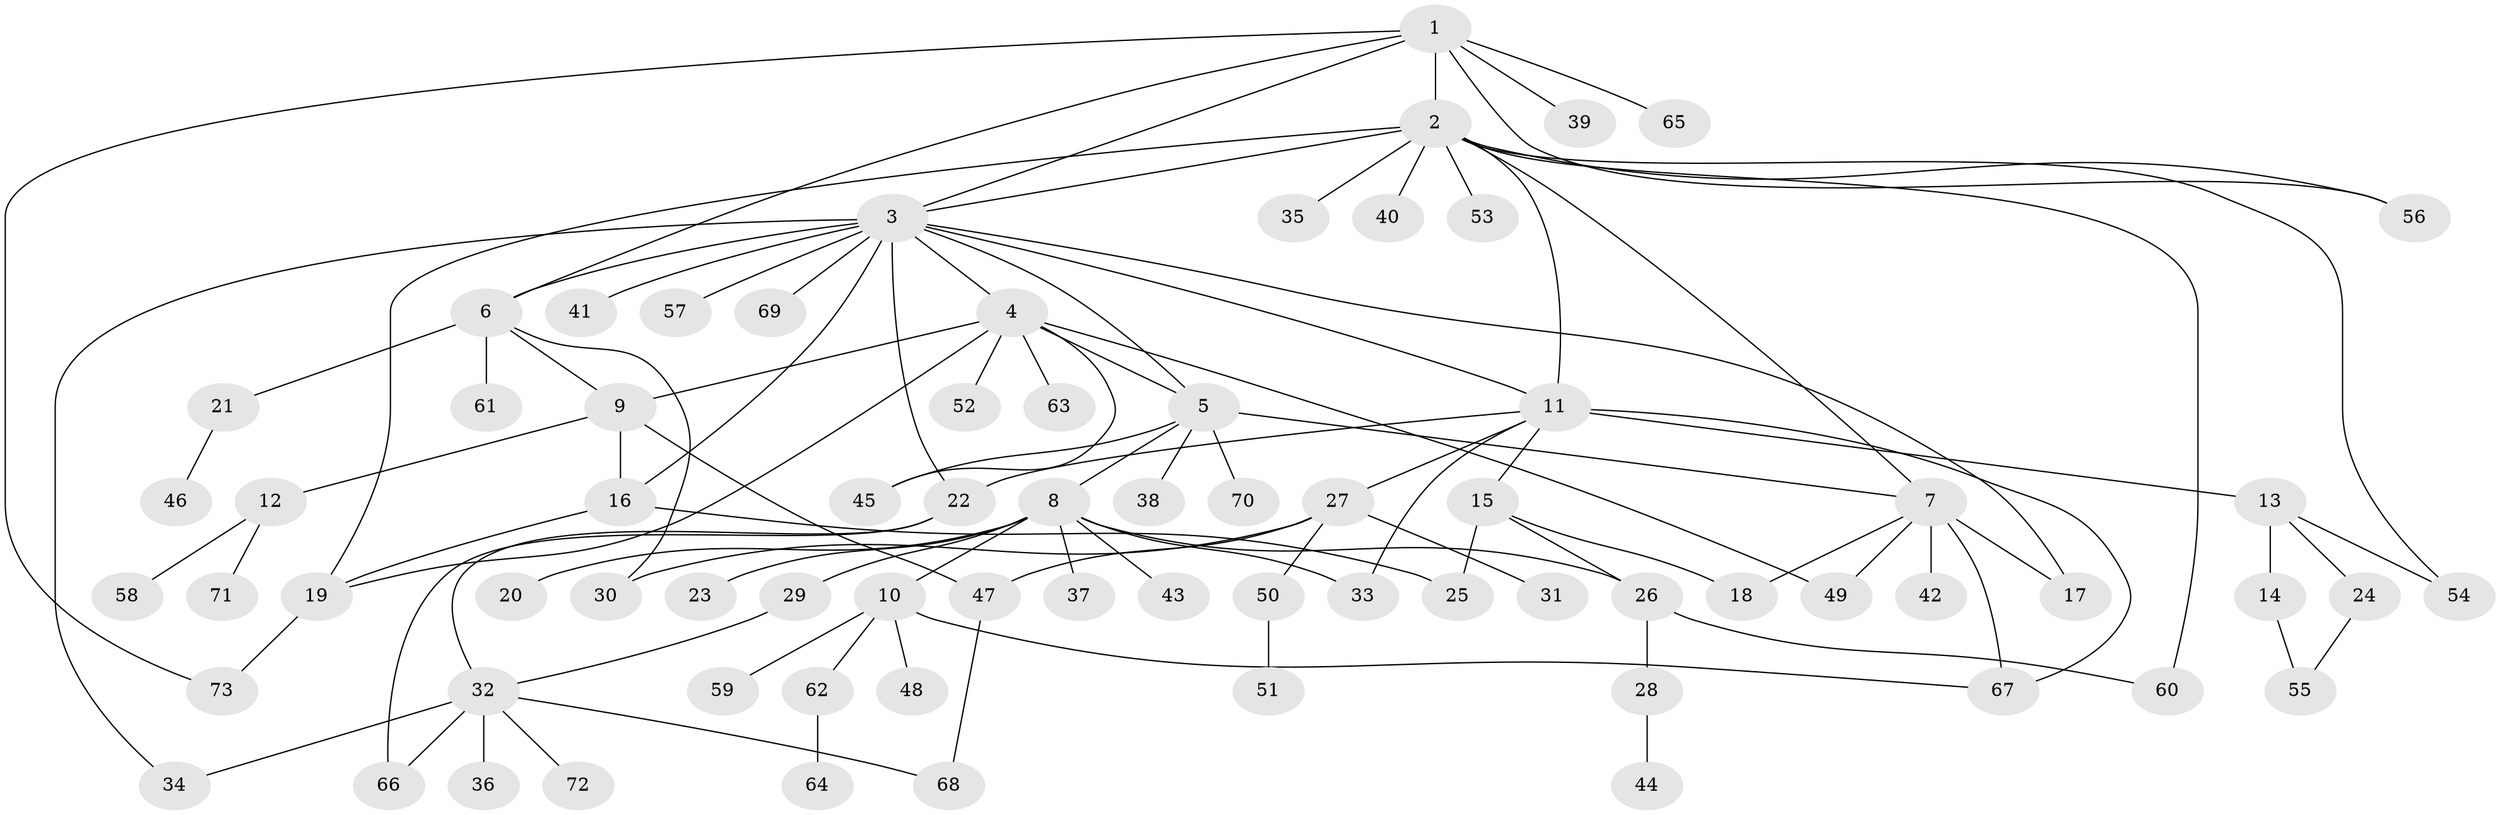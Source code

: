 // coarse degree distribution, {6: 0.09615384615384616, 9: 0.019230769230769232, 17: 0.019230769230769232, 7: 0.019230769230769232, 11: 0.019230769230769232, 8: 0.019230769230769232, 5: 0.019230769230769232, 2: 0.23076923076923078, 4: 0.07692307692307693, 1: 0.46153846153846156, 3: 0.019230769230769232}
// Generated by graph-tools (version 1.1) at 2025/41/03/06/25 10:41:48]
// undirected, 73 vertices, 102 edges
graph export_dot {
graph [start="1"]
  node [color=gray90,style=filled];
  1;
  2;
  3;
  4;
  5;
  6;
  7;
  8;
  9;
  10;
  11;
  12;
  13;
  14;
  15;
  16;
  17;
  18;
  19;
  20;
  21;
  22;
  23;
  24;
  25;
  26;
  27;
  28;
  29;
  30;
  31;
  32;
  33;
  34;
  35;
  36;
  37;
  38;
  39;
  40;
  41;
  42;
  43;
  44;
  45;
  46;
  47;
  48;
  49;
  50;
  51;
  52;
  53;
  54;
  55;
  56;
  57;
  58;
  59;
  60;
  61;
  62;
  63;
  64;
  65;
  66;
  67;
  68;
  69;
  70;
  71;
  72;
  73;
  1 -- 2;
  1 -- 3;
  1 -- 6;
  1 -- 39;
  1 -- 56;
  1 -- 65;
  1 -- 73;
  2 -- 3;
  2 -- 7;
  2 -- 11;
  2 -- 19;
  2 -- 35;
  2 -- 40;
  2 -- 53;
  2 -- 54;
  2 -- 56;
  2 -- 60;
  3 -- 4;
  3 -- 5;
  3 -- 6;
  3 -- 11;
  3 -- 16;
  3 -- 17;
  3 -- 22;
  3 -- 34;
  3 -- 41;
  3 -- 57;
  3 -- 69;
  4 -- 5;
  4 -- 9;
  4 -- 19;
  4 -- 45;
  4 -- 49;
  4 -- 52;
  4 -- 63;
  5 -- 7;
  5 -- 8;
  5 -- 38;
  5 -- 45;
  5 -- 70;
  6 -- 9;
  6 -- 21;
  6 -- 30;
  6 -- 61;
  7 -- 17;
  7 -- 18;
  7 -- 42;
  7 -- 49;
  7 -- 67;
  8 -- 10;
  8 -- 20;
  8 -- 23;
  8 -- 26;
  8 -- 29;
  8 -- 33;
  8 -- 37;
  8 -- 43;
  9 -- 12;
  9 -- 16;
  9 -- 47;
  10 -- 48;
  10 -- 59;
  10 -- 62;
  10 -- 67;
  11 -- 13;
  11 -- 15;
  11 -- 22;
  11 -- 27;
  11 -- 33;
  11 -- 67;
  12 -- 58;
  12 -- 71;
  13 -- 14;
  13 -- 24;
  13 -- 54;
  14 -- 55;
  15 -- 18;
  15 -- 25;
  15 -- 26;
  16 -- 19;
  16 -- 25;
  19 -- 73;
  21 -- 46;
  22 -- 32;
  22 -- 66;
  24 -- 55;
  26 -- 28;
  26 -- 60;
  27 -- 30;
  27 -- 31;
  27 -- 47;
  27 -- 50;
  28 -- 44;
  29 -- 32;
  32 -- 34;
  32 -- 36;
  32 -- 66;
  32 -- 68;
  32 -- 72;
  47 -- 68;
  50 -- 51;
  62 -- 64;
}
